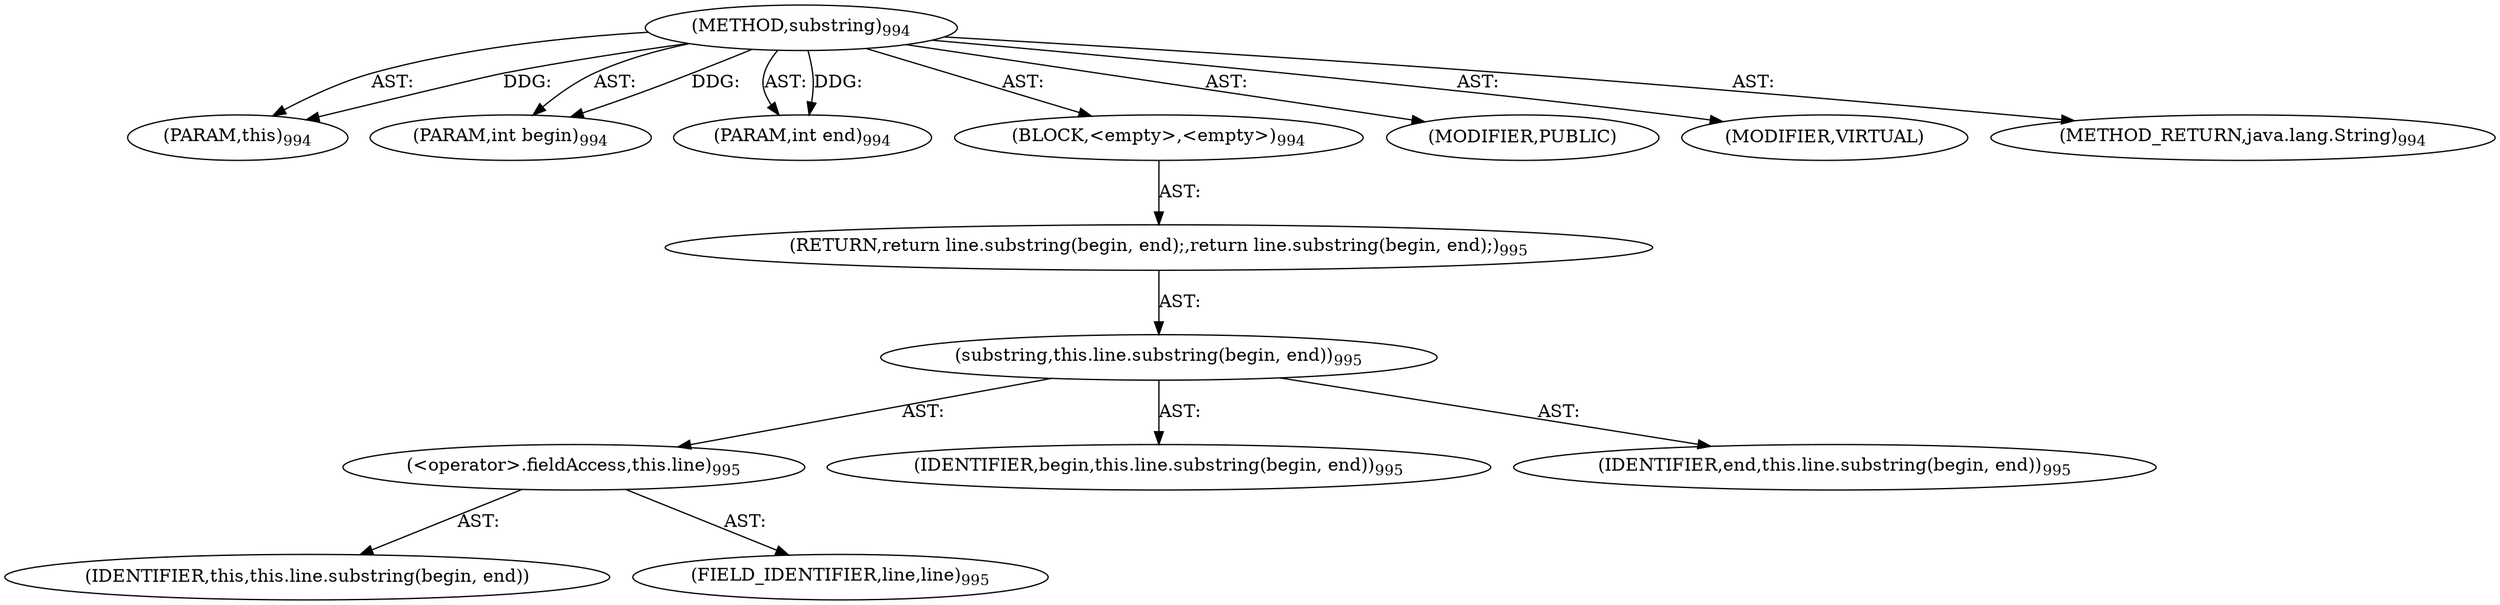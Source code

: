 digraph "substring" {  
"111669149736" [label = <(METHOD,substring)<SUB>994</SUB>> ]
"115964117062" [label = <(PARAM,this)<SUB>994</SUB>> ]
"115964117063" [label = <(PARAM,int begin)<SUB>994</SUB>> ]
"115964117064" [label = <(PARAM,int end)<SUB>994</SUB>> ]
"25769803967" [label = <(BLOCK,&lt;empty&gt;,&lt;empty&gt;)<SUB>994</SUB>> ]
"146028888087" [label = <(RETURN,return line.substring(begin, end);,return line.substring(begin, end);)<SUB>995</SUB>> ]
"30064771895" [label = <(substring,this.line.substring(begin, end))<SUB>995</SUB>> ]
"30064771896" [label = <(&lt;operator&gt;.fieldAccess,this.line)<SUB>995</SUB>> ]
"68719477352" [label = <(IDENTIFIER,this,this.line.substring(begin, end))> ]
"55834575081" [label = <(FIELD_IDENTIFIER,line,line)<SUB>995</SUB>> ]
"68719477353" [label = <(IDENTIFIER,begin,this.line.substring(begin, end))<SUB>995</SUB>> ]
"68719477354" [label = <(IDENTIFIER,end,this.line.substring(begin, end))<SUB>995</SUB>> ]
"133143986317" [label = <(MODIFIER,PUBLIC)> ]
"133143986318" [label = <(MODIFIER,VIRTUAL)> ]
"128849018920" [label = <(METHOD_RETURN,java.lang.String)<SUB>994</SUB>> ]
  "111669149736" -> "115964117062"  [ label = "AST: "] 
  "111669149736" -> "115964117063"  [ label = "AST: "] 
  "111669149736" -> "115964117064"  [ label = "AST: "] 
  "111669149736" -> "25769803967"  [ label = "AST: "] 
  "111669149736" -> "133143986317"  [ label = "AST: "] 
  "111669149736" -> "133143986318"  [ label = "AST: "] 
  "111669149736" -> "128849018920"  [ label = "AST: "] 
  "25769803967" -> "146028888087"  [ label = "AST: "] 
  "146028888087" -> "30064771895"  [ label = "AST: "] 
  "30064771895" -> "30064771896"  [ label = "AST: "] 
  "30064771895" -> "68719477353"  [ label = "AST: "] 
  "30064771895" -> "68719477354"  [ label = "AST: "] 
  "30064771896" -> "68719477352"  [ label = "AST: "] 
  "30064771896" -> "55834575081"  [ label = "AST: "] 
  "111669149736" -> "115964117062"  [ label = "DDG: "] 
  "111669149736" -> "115964117063"  [ label = "DDG: "] 
  "111669149736" -> "115964117064"  [ label = "DDG: "] 
}
